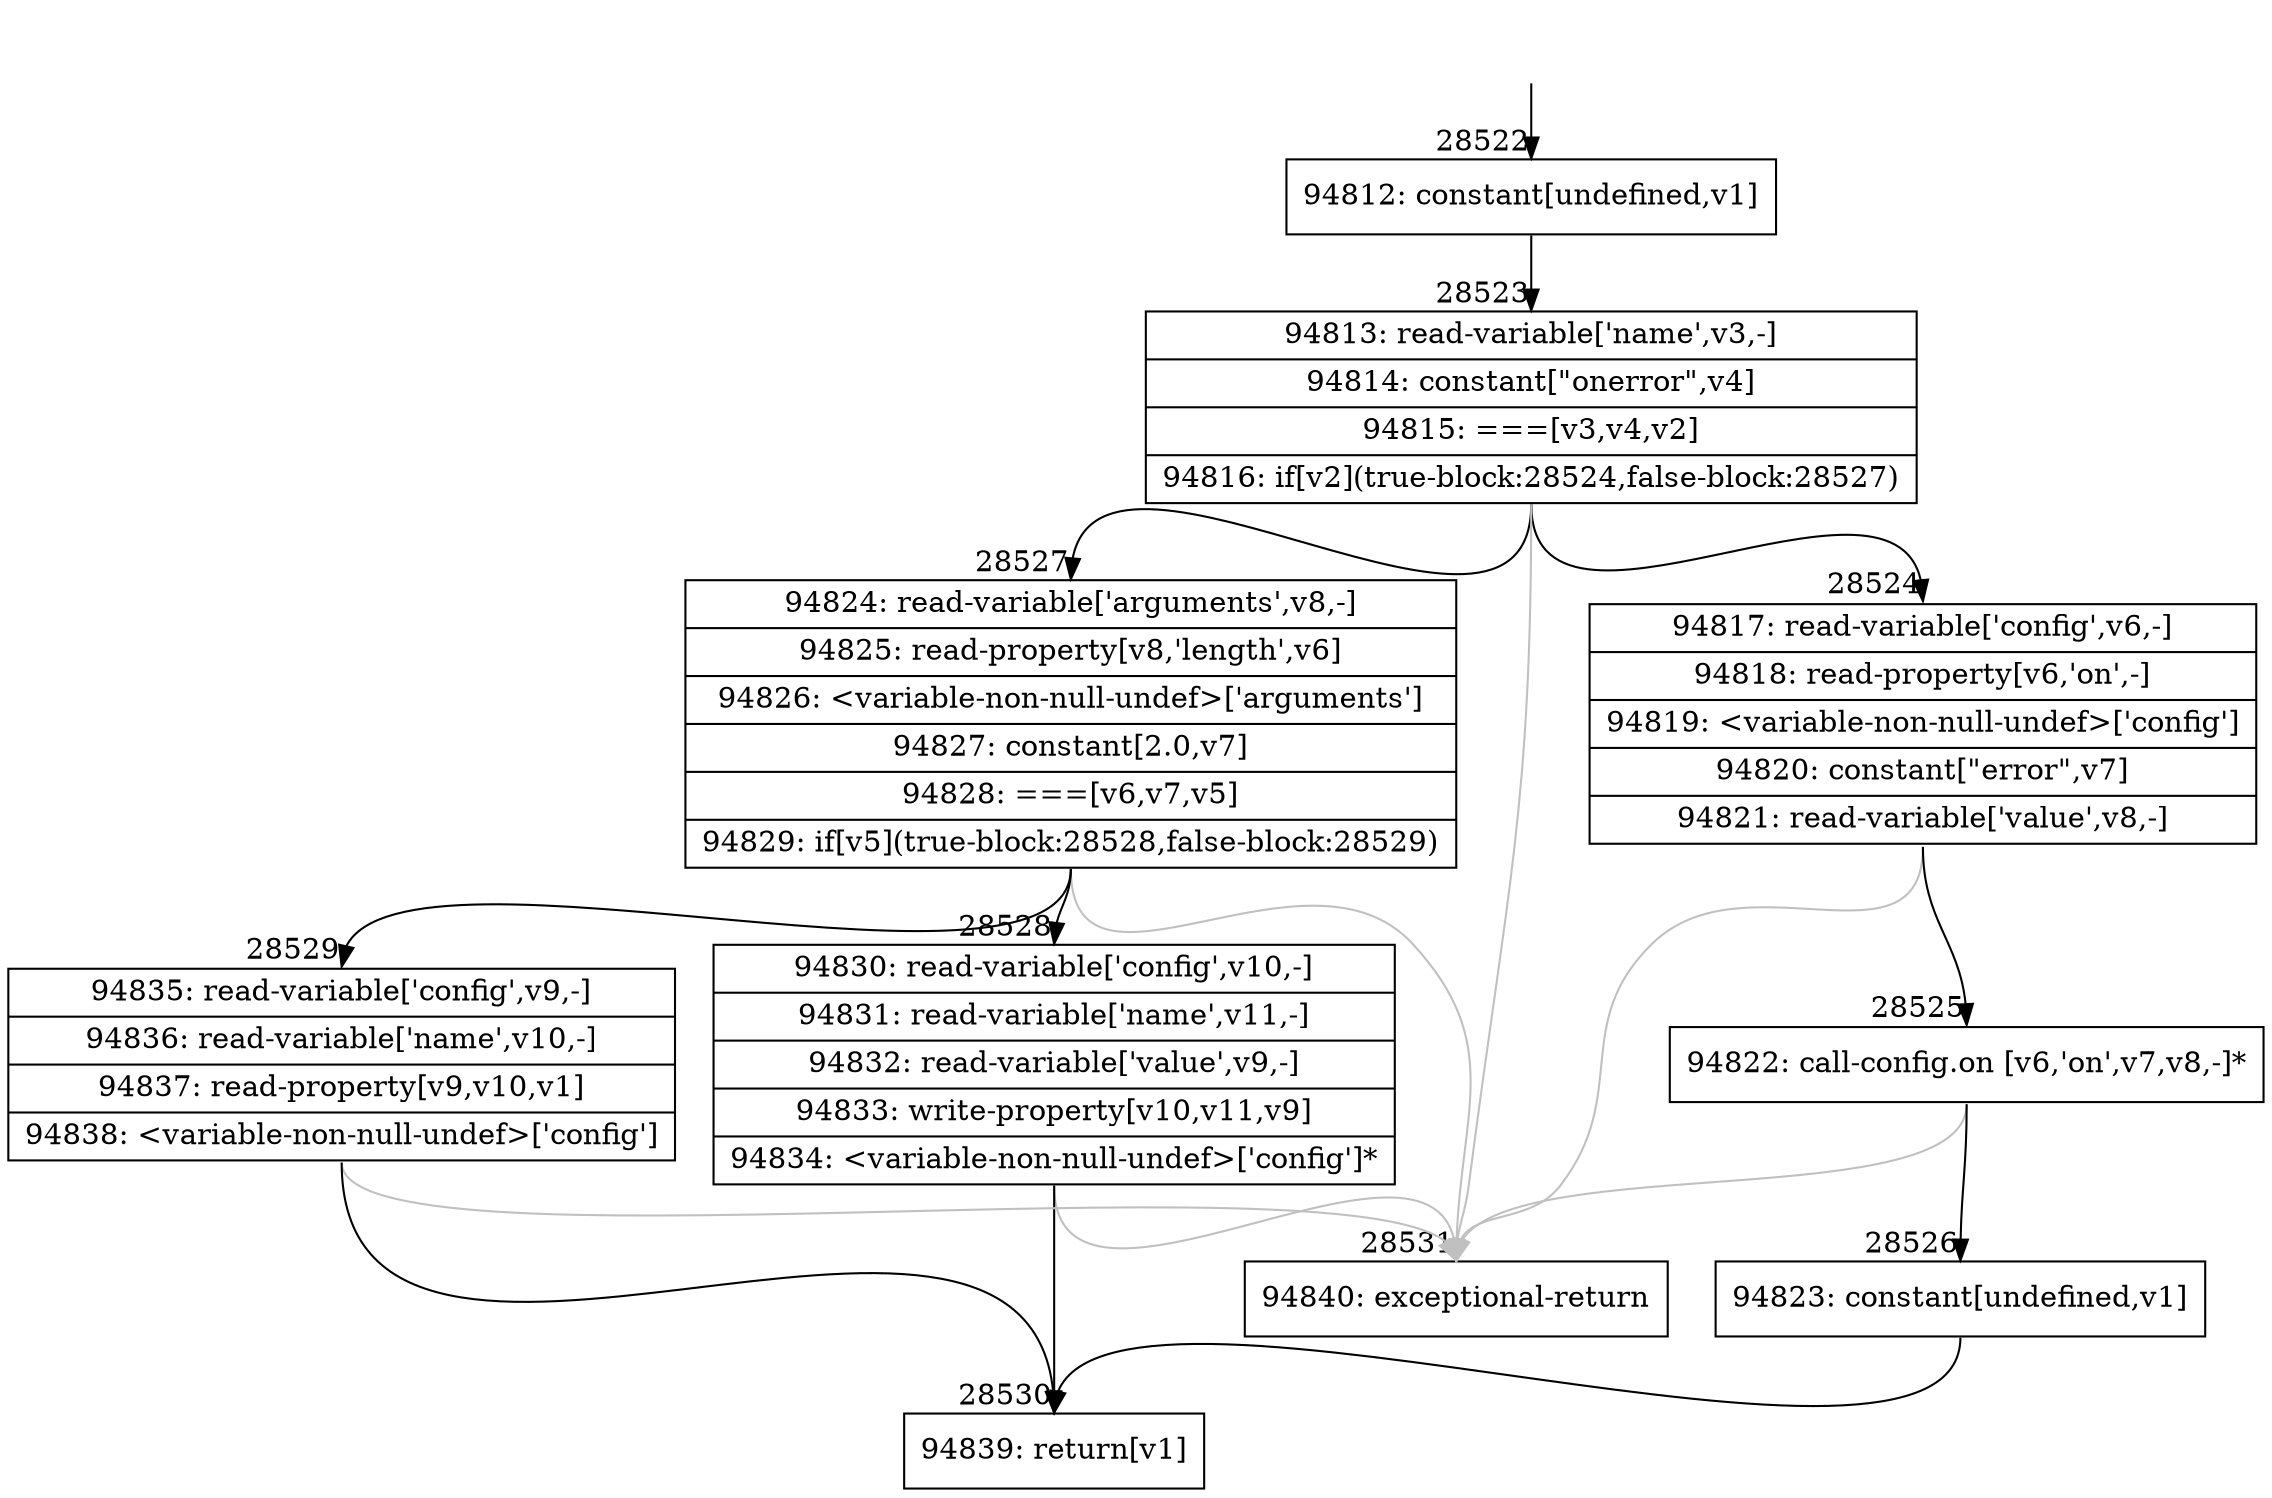 digraph {
rankdir="TD"
BB_entry2506[shape=none,label=""];
BB_entry2506 -> BB28522 [tailport=s, headport=n, headlabel="    28522"]
BB28522 [shape=record label="{94812: constant[undefined,v1]}" ] 
BB28522 -> BB28523 [tailport=s, headport=n, headlabel="      28523"]
BB28523 [shape=record label="{94813: read-variable['name',v3,-]|94814: constant[\"onerror\",v4]|94815: ===[v3,v4,v2]|94816: if[v2](true-block:28524,false-block:28527)}" ] 
BB28523 -> BB28524 [tailport=s, headport=n, headlabel="      28524"]
BB28523 -> BB28527 [tailport=s, headport=n, headlabel="      28527"]
BB28523 -> BB28531 [tailport=s, headport=n, color=gray, headlabel="      28531"]
BB28524 [shape=record label="{94817: read-variable['config',v6,-]|94818: read-property[v6,'on',-]|94819: \<variable-non-null-undef\>['config']|94820: constant[\"error\",v7]|94821: read-variable['value',v8,-]}" ] 
BB28524 -> BB28525 [tailport=s, headport=n, headlabel="      28525"]
BB28524 -> BB28531 [tailport=s, headport=n, color=gray]
BB28525 [shape=record label="{94822: call-config.on [v6,'on',v7,v8,-]*}" ] 
BB28525 -> BB28526 [tailport=s, headport=n, headlabel="      28526"]
BB28525 -> BB28531 [tailport=s, headport=n, color=gray]
BB28526 [shape=record label="{94823: constant[undefined,v1]}" ] 
BB28526 -> BB28530 [tailport=s, headport=n, headlabel="      28530"]
BB28527 [shape=record label="{94824: read-variable['arguments',v8,-]|94825: read-property[v8,'length',v6]|94826: \<variable-non-null-undef\>['arguments']|94827: constant[2.0,v7]|94828: ===[v6,v7,v5]|94829: if[v5](true-block:28528,false-block:28529)}" ] 
BB28527 -> BB28528 [tailport=s, headport=n, headlabel="      28528"]
BB28527 -> BB28529 [tailport=s, headport=n, headlabel="      28529"]
BB28527 -> BB28531 [tailport=s, headport=n, color=gray]
BB28528 [shape=record label="{94830: read-variable['config',v10,-]|94831: read-variable['name',v11,-]|94832: read-variable['value',v9,-]|94833: write-property[v10,v11,v9]|94834: \<variable-non-null-undef\>['config']*}" ] 
BB28528 -> BB28530 [tailport=s, headport=n]
BB28528 -> BB28531 [tailport=s, headport=n, color=gray]
BB28529 [shape=record label="{94835: read-variable['config',v9,-]|94836: read-variable['name',v10,-]|94837: read-property[v9,v10,v1]|94838: \<variable-non-null-undef\>['config']}" ] 
BB28529 -> BB28530 [tailport=s, headport=n]
BB28529 -> BB28531 [tailport=s, headport=n, color=gray]
BB28530 [shape=record label="{94839: return[v1]}" ] 
BB28531 [shape=record label="{94840: exceptional-return}" ] 
//#$~ 50836
}
